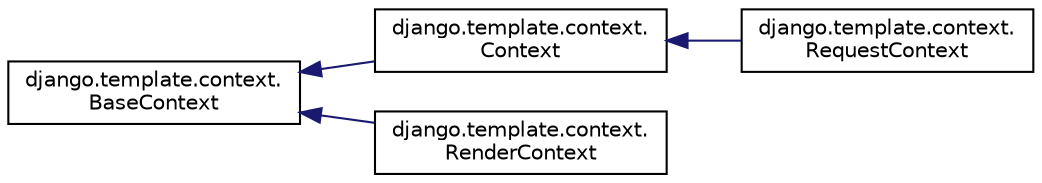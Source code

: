 digraph "Graphical Class Hierarchy"
{
 // LATEX_PDF_SIZE
  edge [fontname="Helvetica",fontsize="10",labelfontname="Helvetica",labelfontsize="10"];
  node [fontname="Helvetica",fontsize="10",shape=record];
  rankdir="LR";
  Node0 [label="django.template.context.\lBaseContext",height=0.2,width=0.4,color="black", fillcolor="white", style="filled",URL="$classdjango_1_1template_1_1context_1_1_base_context.html",tooltip=" "];
  Node0 -> Node1 [dir="back",color="midnightblue",fontsize="10",style="solid",fontname="Helvetica"];
  Node1 [label="django.template.context.\lContext",height=0.2,width=0.4,color="black", fillcolor="white", style="filled",URL="$classdjango_1_1template_1_1context_1_1_context.html",tooltip=" "];
  Node1 -> Node2 [dir="back",color="midnightblue",fontsize="10",style="solid",fontname="Helvetica"];
  Node2 [label="django.template.context.\lRequestContext",height=0.2,width=0.4,color="black", fillcolor="white", style="filled",URL="$classdjango_1_1template_1_1context_1_1_request_context.html",tooltip=" "];
  Node0 -> Node3 [dir="back",color="midnightblue",fontsize="10",style="solid",fontname="Helvetica"];
  Node3 [label="django.template.context.\lRenderContext",height=0.2,width=0.4,color="black", fillcolor="white", style="filled",URL="$classdjango_1_1template_1_1context_1_1_render_context.html",tooltip=" "];
}

